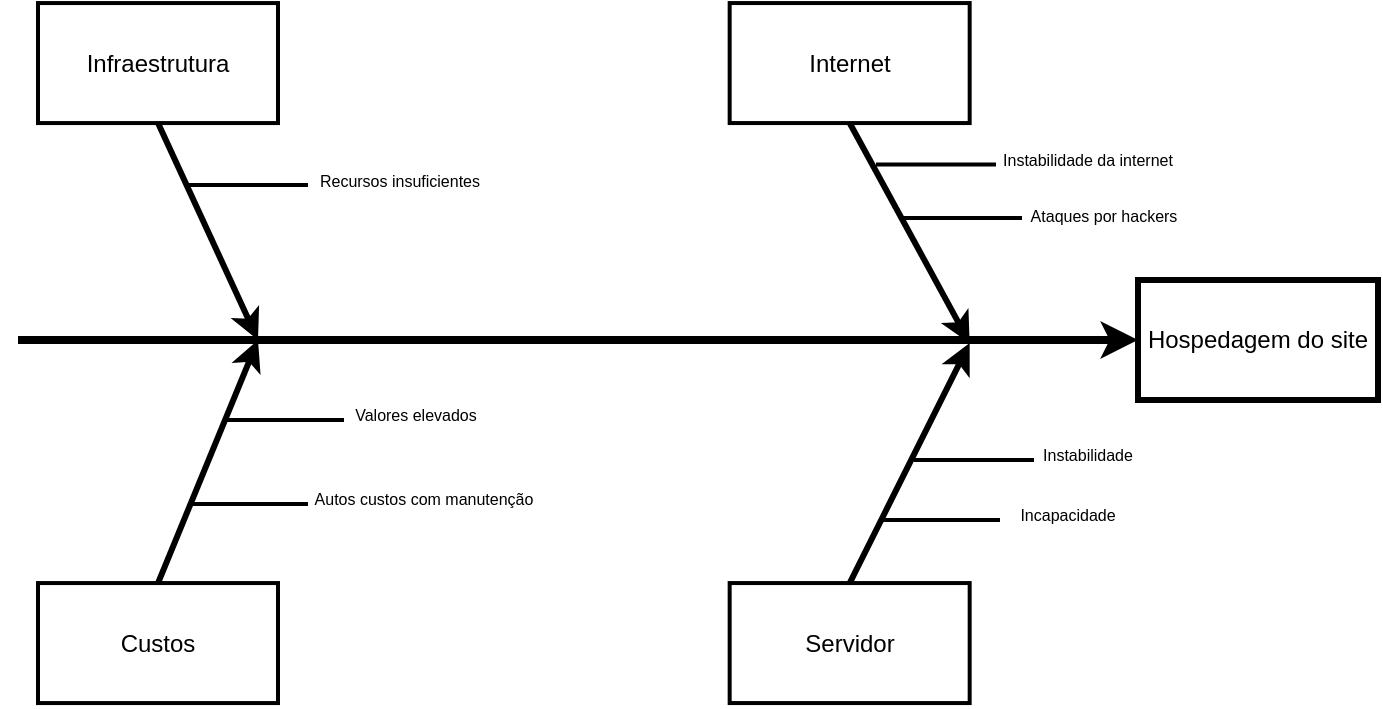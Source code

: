 <mxfile version="17.2.4" type="device"><diagram name="Page-1" id="4fc8d65c-f3f6-feb3-4d1c-02f59d9f9886"><mxGraphModel dx="813" dy="442" grid="0" gridSize="10" guides="1" tooltips="1" connect="1" arrows="1" fold="1" page="1" pageScale="1" pageWidth="826" pageHeight="1169" background="none" math="0" shadow="0"><root><mxCell id="0"/><mxCell id="1" parent="0"/><mxCell id="8" value="Hospedagem do site" style="whiteSpace=wrap;strokeWidth=3" parent="1" vertex="1"><mxGeometry x="680" y="250" width="120" height="60" as="geometry"/></mxCell><mxCell id="9" value="" style="edgeStyle=none;strokeWidth=4" parent="1" target="8" edge="1"><mxGeometry width="100" height="100" relative="1" as="geometry"><mxPoint x="120" y="280" as="sourcePoint"/><mxPoint x="240" y="230" as="targetPoint"/></mxGeometry></mxCell><mxCell id="143" value="Infraestrutura" style="whiteSpace=wrap;strokeWidth=2" parent="1" vertex="1"><mxGeometry x="130" y="111.53" width="120" height="60" as="geometry"/></mxCell><mxCell id="144" value="Custos" style="whiteSpace=wrap;strokeWidth=2" parent="1" vertex="1"><mxGeometry x="130" y="401.53" width="120" height="60" as="geometry"/></mxCell><mxCell id="145" value="" style="edgeStyle=none;exitX=0.5;exitY=1;strokeWidth=3" parent="1" source="143" edge="1"><mxGeometry width="100" height="100" relative="1" as="geometry"><mxPoint x="320" y="190.0" as="sourcePoint"/><mxPoint x="240" y="280" as="targetPoint"/></mxGeometry></mxCell><mxCell id="146" value="" style="edgeStyle=none;exitX=0.5;exitY=0;strokeWidth=3;exitDx=0;exitDy=0;" parent="1" edge="1" source="144"><mxGeometry width="100" height="100" relative="1" as="geometry"><mxPoint x="320.0" y="400.0" as="sourcePoint"/><mxPoint x="240" y="280" as="targetPoint"/></mxGeometry></mxCell><mxCell id="204" value="Internet" style="whiteSpace=wrap;strokeWidth=2" parent="1" vertex="1"><mxGeometry x="475.833" y="111.528" width="120" height="60" as="geometry"/></mxCell><mxCell id="205" value="Servidor" style="whiteSpace=wrap;strokeWidth=2" parent="1" vertex="1"><mxGeometry x="475.833" y="401.528" width="120" height="60" as="geometry"/></mxCell><mxCell id="206" value="" style="edgeStyle=none;exitX=0.5;exitY=1;strokeWidth=3" parent="1" source="204" edge="1"><mxGeometry width="100" height="100" relative="1" as="geometry"><mxPoint x="535.833" y="191.528" as="sourcePoint"/><mxPoint x="595.833" y="281.528" as="targetPoint"/></mxGeometry></mxCell><mxCell id="207" value="" style="edgeStyle=none;exitX=0.5;exitY=0;strokeWidth=3" parent="1" edge="1"><mxGeometry width="100" height="100" relative="1" as="geometry"><mxPoint x="535.833" y="401.528" as="sourcePoint"/><mxPoint x="595.833" y="281.528" as="targetPoint"/></mxGeometry></mxCell><mxCell id="211" value="" style="edgeStyle=none;endArrow=none;strokeWidth=2" parent="1" edge="1"><mxGeometry width="100" height="100" relative="1" as="geometry"><mxPoint x="549" y="192.22" as="sourcePoint"/><mxPoint x="609.003" y="192.218" as="targetPoint"/></mxGeometry></mxCell><mxCell id="259" value="Instabilidade da internet" style="text;spacingTop=-5;fontSize=8;align=center;verticalAlign=middle;points=[]" parent="1" vertex="1"><mxGeometry x="639.997" y="182.5" width="30" height="20.0" as="geometry"/></mxCell><mxCell id="kPkBGXTIZ_SS50eCxHhY-264" value="" style="edgeStyle=none;endArrow=none;strokeWidth=2" edge="1" parent="1"><mxGeometry width="100" height="100" relative="1" as="geometry"><mxPoint x="567.99" y="340" as="sourcePoint"/><mxPoint x="627.993" y="339.998" as="targetPoint"/></mxGeometry></mxCell><mxCell id="kPkBGXTIZ_SS50eCxHhY-265" value="Instabilidade" style="text;spacingTop=-5;fontSize=8;align=center;verticalAlign=middle;points=[]" vertex="1" parent="1"><mxGeometry x="639.997" y="330.0" width="30" height="20.0" as="geometry"/></mxCell><mxCell id="kPkBGXTIZ_SS50eCxHhY-266" value="" style="edgeStyle=none;endArrow=none;strokeWidth=2" edge="1" parent="1"><mxGeometry width="100" height="100" relative="1" as="geometry"><mxPoint x="551" y="370" as="sourcePoint"/><mxPoint x="611.003" y="369.998" as="targetPoint"/></mxGeometry></mxCell><mxCell id="kPkBGXTIZ_SS50eCxHhY-267" value="Incapacidade" style="text;spacingTop=-5;fontSize=8;align=center;verticalAlign=middle;points=[]" vertex="1" parent="1"><mxGeometry x="629.997" y="360.0" width="30" height="20.0" as="geometry"/></mxCell><mxCell id="kPkBGXTIZ_SS50eCxHhY-268" value="" style="edgeStyle=none;endArrow=none;strokeWidth=2" edge="1" parent="1"><mxGeometry width="100" height="100" relative="1" as="geometry"><mxPoint x="223" y="320" as="sourcePoint"/><mxPoint x="283.003" y="319.998" as="targetPoint"/></mxGeometry></mxCell><mxCell id="kPkBGXTIZ_SS50eCxHhY-269" value="Valores elevados" style="text;spacingTop=-5;fontSize=8;align=center;verticalAlign=middle;points=[]" vertex="1" parent="1"><mxGeometry x="303.997" y="310.0" width="30" height="20.0" as="geometry"/></mxCell><mxCell id="kPkBGXTIZ_SS50eCxHhY-270" value="" style="edgeStyle=none;endArrow=none;strokeWidth=2" edge="1" parent="1"><mxGeometry width="100" height="100" relative="1" as="geometry"><mxPoint x="205" y="202.5" as="sourcePoint"/><mxPoint x="265.003" y="202.498" as="targetPoint"/></mxGeometry></mxCell><mxCell id="kPkBGXTIZ_SS50eCxHhY-272" value="Recursos insuficientes" style="text;spacingTop=-5;fontSize=8;align=center;verticalAlign=middle;points=[]" vertex="1" parent="1"><mxGeometry x="295.997" y="193.0" width="30" height="20.0" as="geometry"/></mxCell><mxCell id="kPkBGXTIZ_SS50eCxHhY-273" value="" style="edgeStyle=none;endArrow=none;strokeWidth=2" edge="1" parent="1"><mxGeometry width="100" height="100" relative="1" as="geometry"><mxPoint x="205" y="362" as="sourcePoint"/><mxPoint x="265.003" y="361.998" as="targetPoint"/></mxGeometry></mxCell><mxCell id="kPkBGXTIZ_SS50eCxHhY-274" value="Autos custos com manutenção" style="text;spacingTop=-5;fontSize=8;align=center;verticalAlign=middle;points=[]" vertex="1" parent="1"><mxGeometry x="307.997" y="352.0" width="30" height="20.0" as="geometry"/></mxCell><mxCell id="kPkBGXTIZ_SS50eCxHhY-275" value="" style="edgeStyle=none;endArrow=none;strokeWidth=2" edge="1" parent="1"><mxGeometry width="100" height="100" relative="1" as="geometry"><mxPoint x="562" y="219.0" as="sourcePoint"/><mxPoint x="622.003" y="218.998" as="targetPoint"/></mxGeometry></mxCell><mxCell id="kPkBGXTIZ_SS50eCxHhY-276" value="Ataques por hackers" style="text;spacingTop=-5;fontSize=8;align=center;verticalAlign=middle;points=[]" vertex="1" parent="1"><mxGeometry x="647.997" y="210.5" width="30" height="20.0" as="geometry"/></mxCell></root></mxGraphModel></diagram></mxfile>